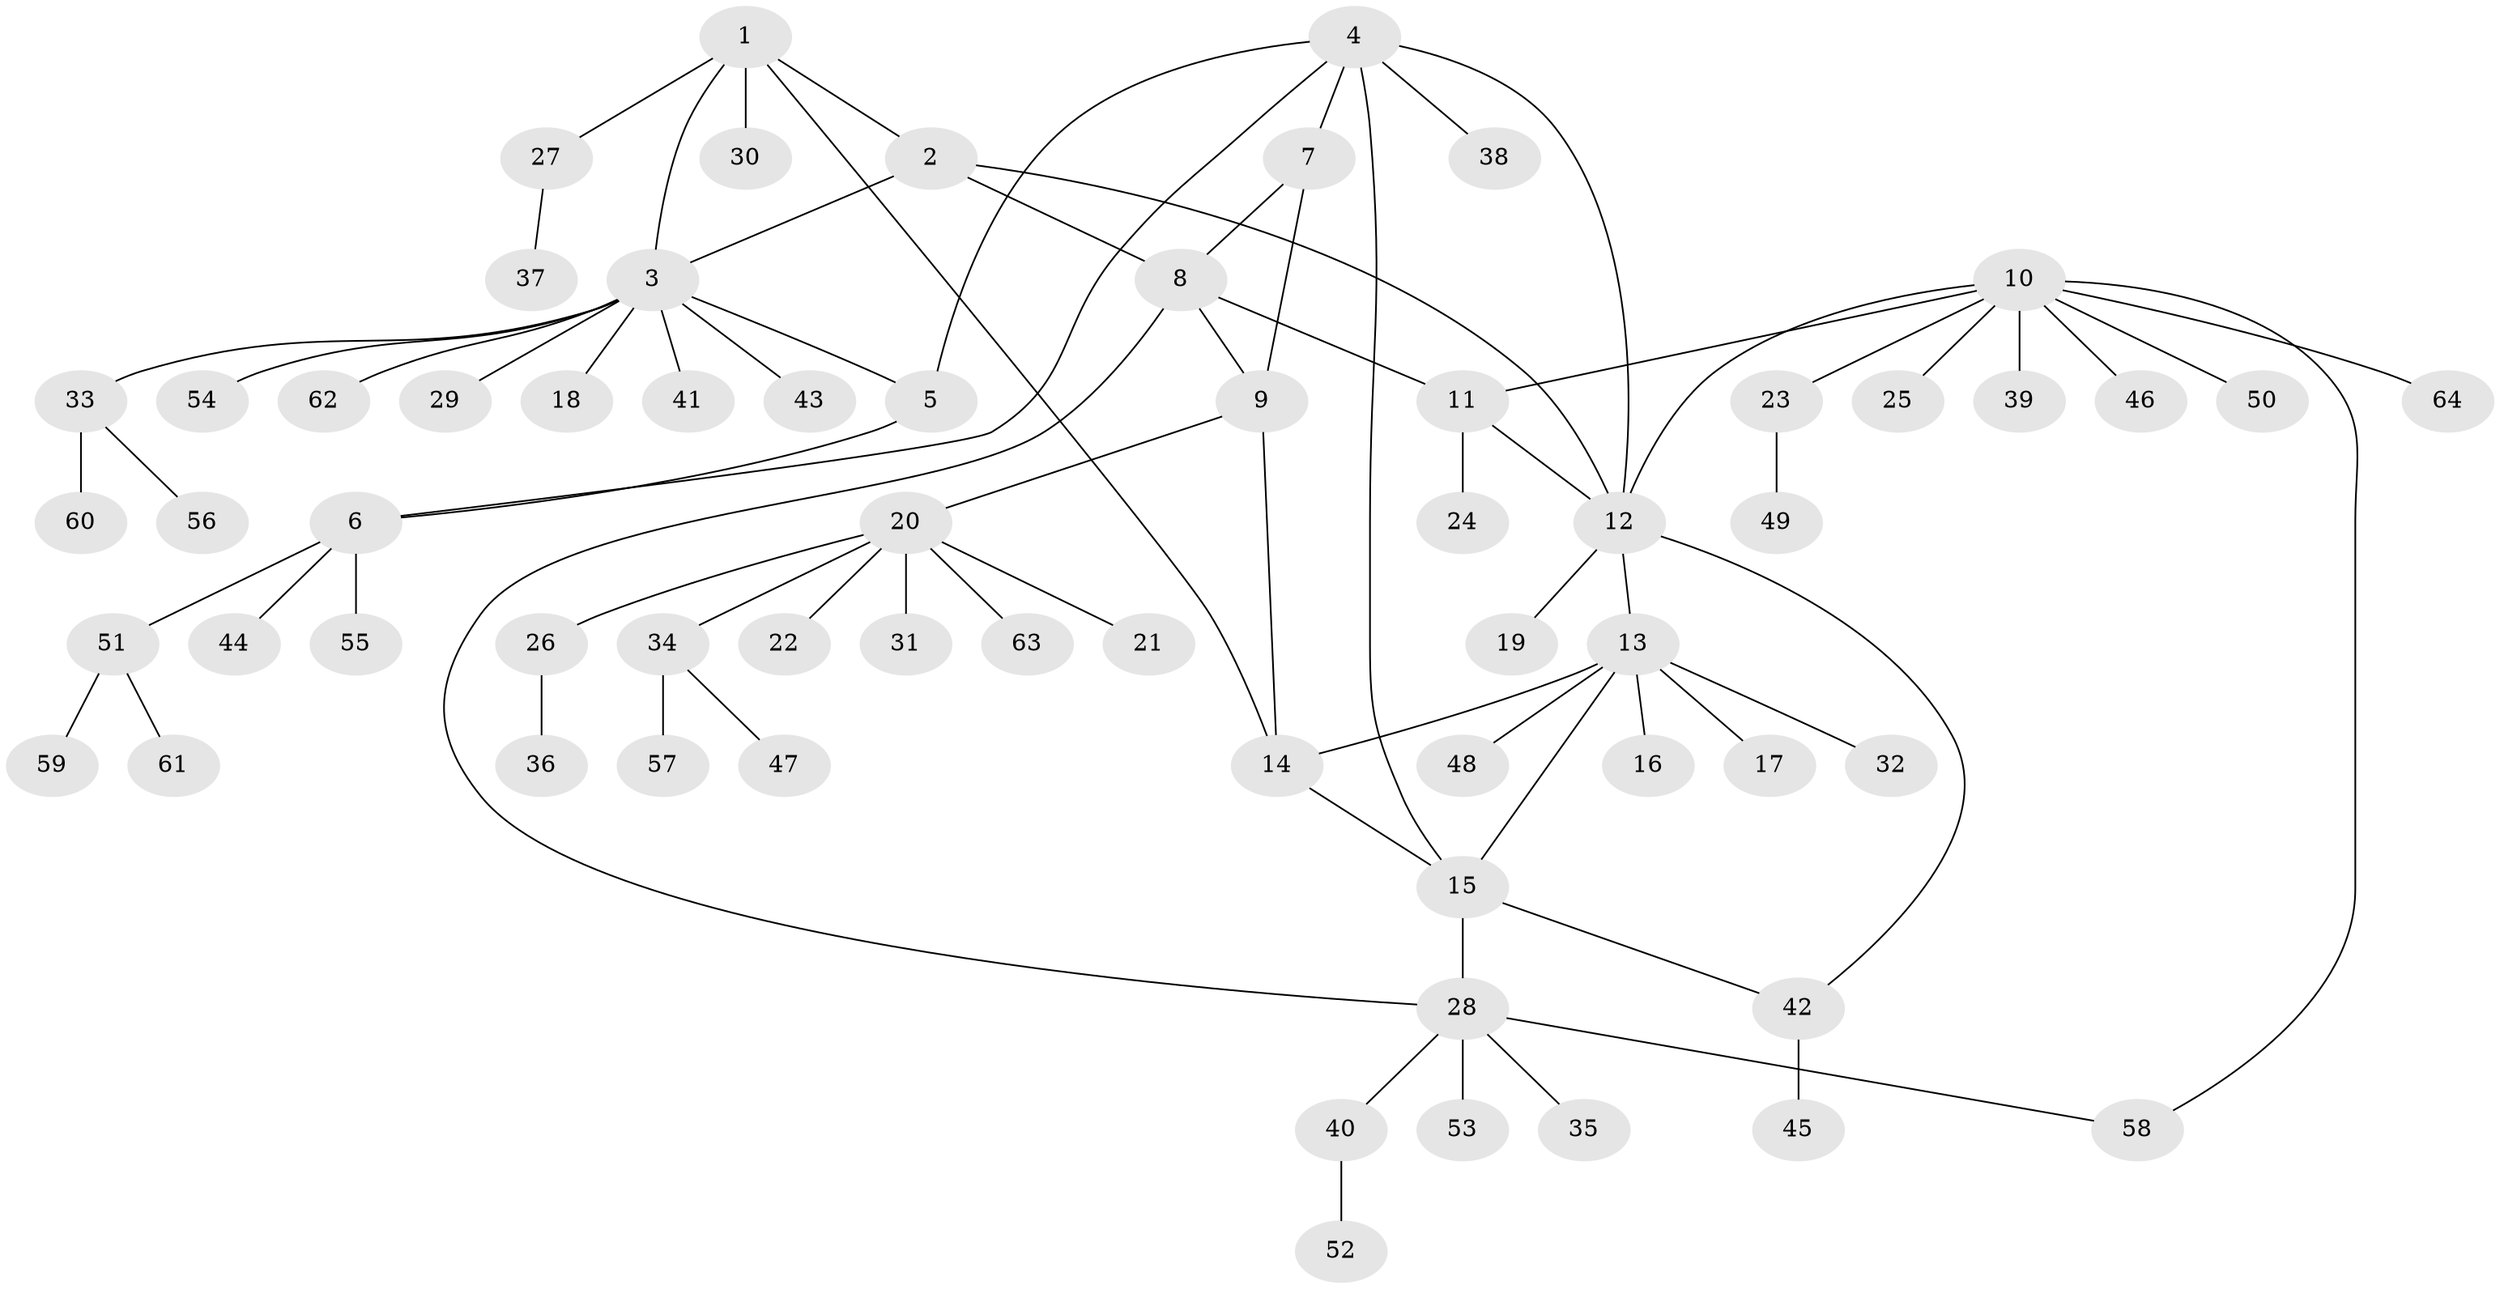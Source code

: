 // Generated by graph-tools (version 1.1) at 2025/55/03/09/25 04:55:16]
// undirected, 64 vertices, 77 edges
graph export_dot {
graph [start="1"]
  node [color=gray90,style=filled];
  1;
  2;
  3;
  4;
  5;
  6;
  7;
  8;
  9;
  10;
  11;
  12;
  13;
  14;
  15;
  16;
  17;
  18;
  19;
  20;
  21;
  22;
  23;
  24;
  25;
  26;
  27;
  28;
  29;
  30;
  31;
  32;
  33;
  34;
  35;
  36;
  37;
  38;
  39;
  40;
  41;
  42;
  43;
  44;
  45;
  46;
  47;
  48;
  49;
  50;
  51;
  52;
  53;
  54;
  55;
  56;
  57;
  58;
  59;
  60;
  61;
  62;
  63;
  64;
  1 -- 2;
  1 -- 3;
  1 -- 14;
  1 -- 27;
  1 -- 30;
  2 -- 3;
  2 -- 8;
  2 -- 12;
  3 -- 5;
  3 -- 18;
  3 -- 29;
  3 -- 33;
  3 -- 41;
  3 -- 43;
  3 -- 54;
  3 -- 62;
  4 -- 5;
  4 -- 6;
  4 -- 7;
  4 -- 12;
  4 -- 15;
  4 -- 38;
  5 -- 6;
  6 -- 44;
  6 -- 51;
  6 -- 55;
  7 -- 8;
  7 -- 9;
  8 -- 9;
  8 -- 11;
  8 -- 28;
  9 -- 14;
  9 -- 20;
  10 -- 11;
  10 -- 12;
  10 -- 23;
  10 -- 25;
  10 -- 39;
  10 -- 46;
  10 -- 50;
  10 -- 58;
  10 -- 64;
  11 -- 12;
  11 -- 24;
  12 -- 13;
  12 -- 19;
  12 -- 42;
  13 -- 14;
  13 -- 15;
  13 -- 16;
  13 -- 17;
  13 -- 32;
  13 -- 48;
  14 -- 15;
  15 -- 28;
  15 -- 42;
  20 -- 21;
  20 -- 22;
  20 -- 26;
  20 -- 31;
  20 -- 34;
  20 -- 63;
  23 -- 49;
  26 -- 36;
  27 -- 37;
  28 -- 35;
  28 -- 40;
  28 -- 53;
  28 -- 58;
  33 -- 56;
  33 -- 60;
  34 -- 47;
  34 -- 57;
  40 -- 52;
  42 -- 45;
  51 -- 59;
  51 -- 61;
}

